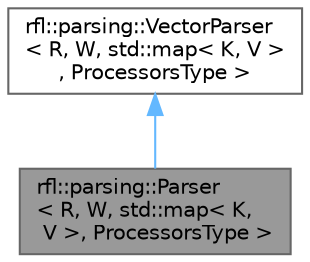 digraph "rfl::parsing::Parser&lt; R, W, std::map&lt; K, V &gt;, ProcessorsType &gt;"
{
 // LATEX_PDF_SIZE
  bgcolor="transparent";
  edge [fontname=Helvetica,fontsize=10,labelfontname=Helvetica,labelfontsize=10];
  node [fontname=Helvetica,fontsize=10,shape=box,height=0.2,width=0.4];
  Node1 [id="Node000001",label="rfl::parsing::Parser\l\< R, W, std::map\< K,\l V \>, ProcessorsType \>",height=0.2,width=0.4,color="gray40", fillcolor="grey60", style="filled", fontcolor="black",tooltip=" "];
  Node2 -> Node1 [id="edge2_Node000001_Node000002",dir="back",color="steelblue1",style="solid",tooltip=" "];
  Node2 [id="Node000002",label="rfl::parsing::VectorParser\l\< R, W, std::map\< K, V \>\l, ProcessorsType \>",height=0.2,width=0.4,color="gray40", fillcolor="white", style="filled",URL="$structrfl_1_1parsing_1_1_vector_parser.html",tooltip=" "];
}
